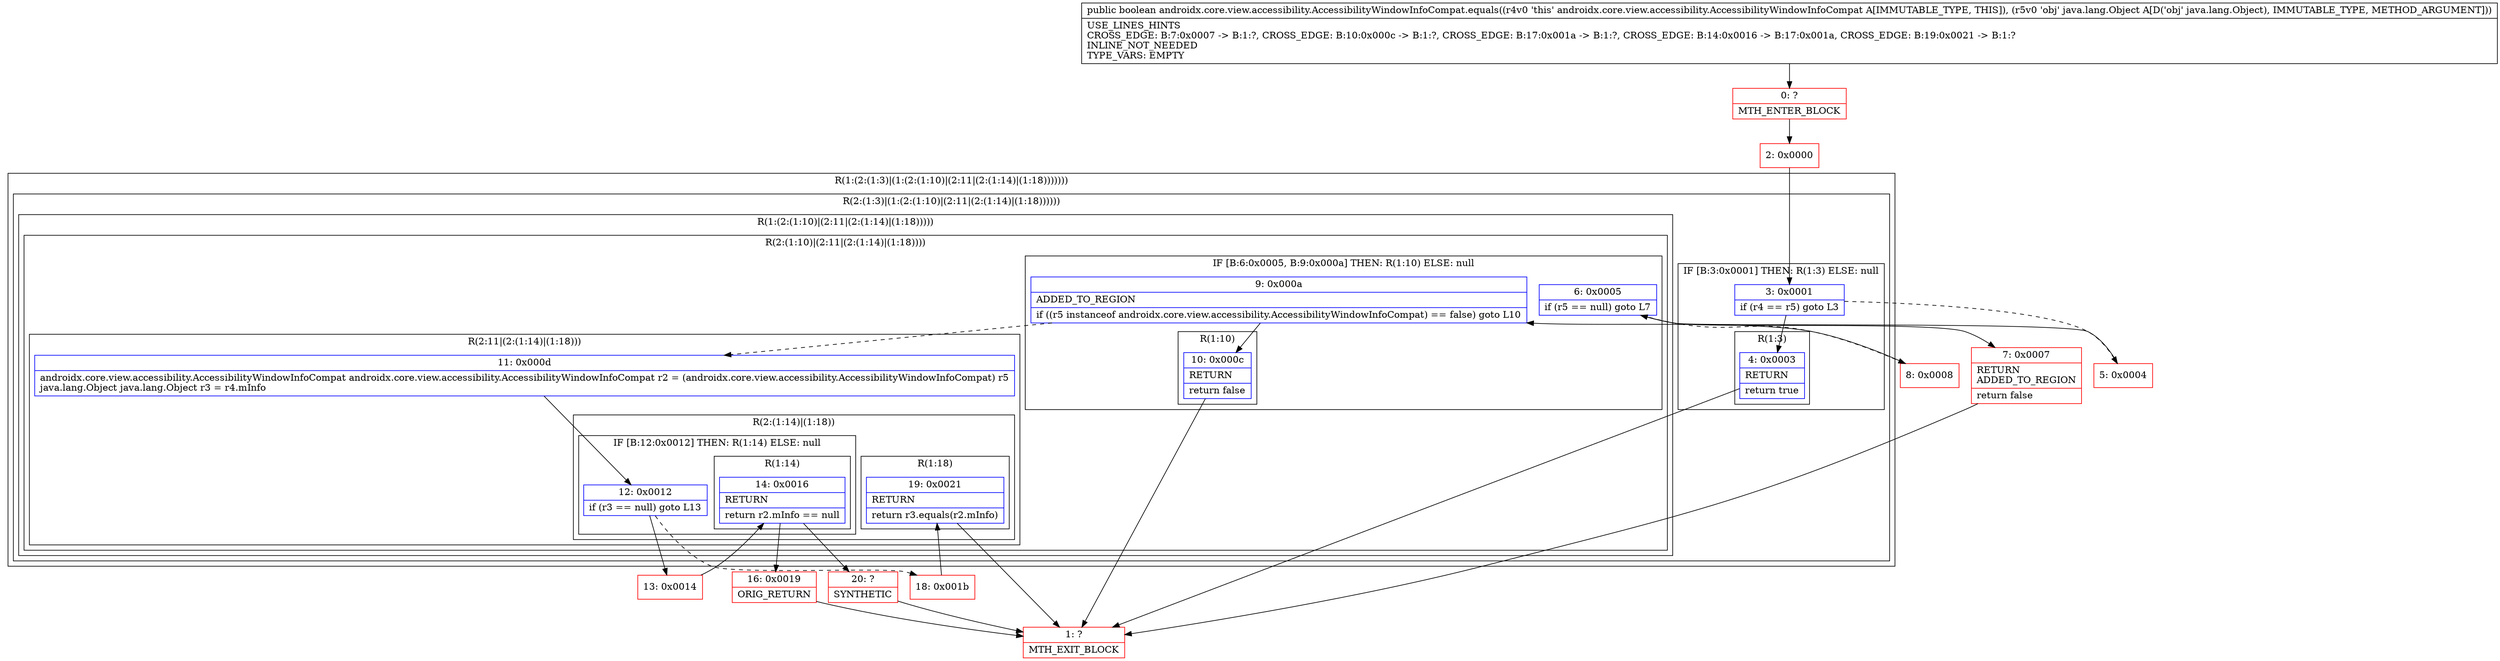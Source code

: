 digraph "CFG forandroidx.core.view.accessibility.AccessibilityWindowInfoCompat.equals(Ljava\/lang\/Object;)Z" {
subgraph cluster_Region_738372264 {
label = "R(1:(2:(1:3)|(1:(2:(1:10)|(2:11|(2:(1:14)|(1:18)))))))";
node [shape=record,color=blue];
subgraph cluster_Region_735872186 {
label = "R(2:(1:3)|(1:(2:(1:10)|(2:11|(2:(1:14)|(1:18))))))";
node [shape=record,color=blue];
subgraph cluster_IfRegion_1631987174 {
label = "IF [B:3:0x0001] THEN: R(1:3) ELSE: null";
node [shape=record,color=blue];
Node_3 [shape=record,label="{3\:\ 0x0001|if (r4 == r5) goto L3\l}"];
subgraph cluster_Region_549310580 {
label = "R(1:3)";
node [shape=record,color=blue];
Node_4 [shape=record,label="{4\:\ 0x0003|RETURN\l|return true\l}"];
}
}
subgraph cluster_Region_424896801 {
label = "R(1:(2:(1:10)|(2:11|(2:(1:14)|(1:18)))))";
node [shape=record,color=blue];
subgraph cluster_Region_1457903589 {
label = "R(2:(1:10)|(2:11|(2:(1:14)|(1:18))))";
node [shape=record,color=blue];
subgraph cluster_IfRegion_115126730 {
label = "IF [B:6:0x0005, B:9:0x000a] THEN: R(1:10) ELSE: null";
node [shape=record,color=blue];
Node_6 [shape=record,label="{6\:\ 0x0005|if (r5 == null) goto L7\l}"];
Node_9 [shape=record,label="{9\:\ 0x000a|ADDED_TO_REGION\l|if ((r5 instanceof androidx.core.view.accessibility.AccessibilityWindowInfoCompat) == false) goto L10\l}"];
subgraph cluster_Region_1210904341 {
label = "R(1:10)";
node [shape=record,color=blue];
Node_10 [shape=record,label="{10\:\ 0x000c|RETURN\l|return false\l}"];
}
}
subgraph cluster_Region_2052397415 {
label = "R(2:11|(2:(1:14)|(1:18)))";
node [shape=record,color=blue];
Node_11 [shape=record,label="{11\:\ 0x000d|androidx.core.view.accessibility.AccessibilityWindowInfoCompat androidx.core.view.accessibility.AccessibilityWindowInfoCompat r2 = (androidx.core.view.accessibility.AccessibilityWindowInfoCompat) r5\ljava.lang.Object java.lang.Object r3 = r4.mInfo\l}"];
subgraph cluster_Region_1244962128 {
label = "R(2:(1:14)|(1:18))";
node [shape=record,color=blue];
subgraph cluster_IfRegion_858182266 {
label = "IF [B:12:0x0012] THEN: R(1:14) ELSE: null";
node [shape=record,color=blue];
Node_12 [shape=record,label="{12\:\ 0x0012|if (r3 == null) goto L13\l}"];
subgraph cluster_Region_931919228 {
label = "R(1:14)";
node [shape=record,color=blue];
Node_14 [shape=record,label="{14\:\ 0x0016|RETURN\l|return r2.mInfo == null\l}"];
}
}
subgraph cluster_Region_896172541 {
label = "R(1:18)";
node [shape=record,color=blue];
Node_19 [shape=record,label="{19\:\ 0x0021|RETURN\l|return r3.equals(r2.mInfo)\l}"];
}
}
}
}
}
}
}
Node_0 [shape=record,color=red,label="{0\:\ ?|MTH_ENTER_BLOCK\l}"];
Node_2 [shape=record,color=red,label="{2\:\ 0x0000}"];
Node_1 [shape=record,color=red,label="{1\:\ ?|MTH_EXIT_BLOCK\l}"];
Node_5 [shape=record,color=red,label="{5\:\ 0x0004}"];
Node_7 [shape=record,color=red,label="{7\:\ 0x0007|RETURN\lADDED_TO_REGION\l|return false\l}"];
Node_8 [shape=record,color=red,label="{8\:\ 0x0008}"];
Node_13 [shape=record,color=red,label="{13\:\ 0x0014}"];
Node_16 [shape=record,color=red,label="{16\:\ 0x0019|ORIG_RETURN\l}"];
Node_20 [shape=record,color=red,label="{20\:\ ?|SYNTHETIC\l}"];
Node_18 [shape=record,color=red,label="{18\:\ 0x001b}"];
MethodNode[shape=record,label="{public boolean androidx.core.view.accessibility.AccessibilityWindowInfoCompat.equals((r4v0 'this' androidx.core.view.accessibility.AccessibilityWindowInfoCompat A[IMMUTABLE_TYPE, THIS]), (r5v0 'obj' java.lang.Object A[D('obj' java.lang.Object), IMMUTABLE_TYPE, METHOD_ARGUMENT]))  | USE_LINES_HINTS\lCROSS_EDGE: B:7:0x0007 \-\> B:1:?, CROSS_EDGE: B:10:0x000c \-\> B:1:?, CROSS_EDGE: B:17:0x001a \-\> B:1:?, CROSS_EDGE: B:14:0x0016 \-\> B:17:0x001a, CROSS_EDGE: B:19:0x0021 \-\> B:1:?\lINLINE_NOT_NEEDED\lTYPE_VARS: EMPTY\l}"];
MethodNode -> Node_0;Node_3 -> Node_4;
Node_3 -> Node_5[style=dashed];
Node_4 -> Node_1;
Node_6 -> Node_7;
Node_6 -> Node_8[style=dashed];
Node_9 -> Node_10;
Node_9 -> Node_11[style=dashed];
Node_10 -> Node_1;
Node_11 -> Node_12;
Node_12 -> Node_13;
Node_12 -> Node_18[style=dashed];
Node_14 -> Node_16;
Node_14 -> Node_20;
Node_19 -> Node_1;
Node_0 -> Node_2;
Node_2 -> Node_3;
Node_5 -> Node_6;
Node_7 -> Node_1;
Node_8 -> Node_9;
Node_13 -> Node_14;
Node_16 -> Node_1;
Node_20 -> Node_1;
Node_18 -> Node_19;
}

